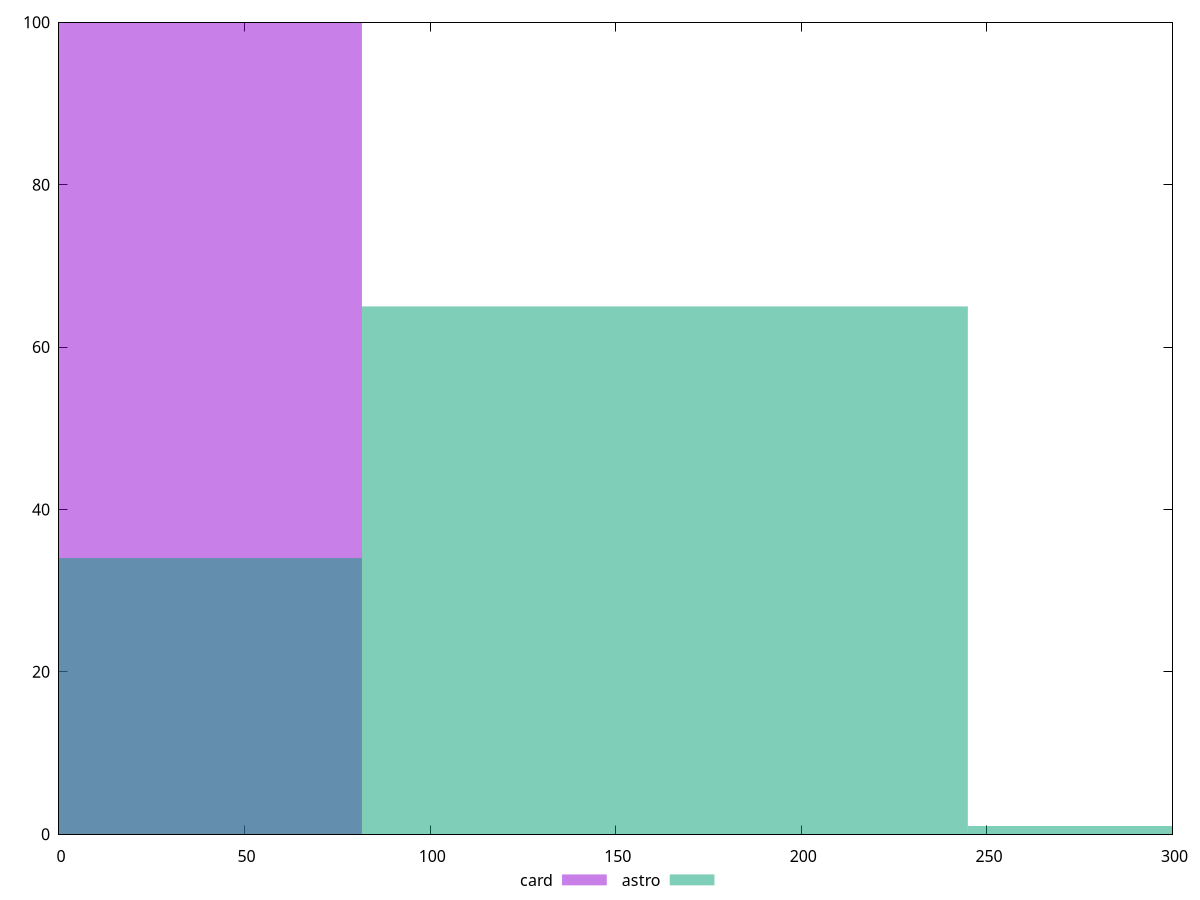 reset

$card <<EOF
0 100
EOF

$astro <<EOF
326.4856630275283 1
0 34
163.24283151376414 65
EOF

set key outside below
set boxwidth 163.24283151376414
set xrange [0:300]
set yrange [0:100]
set trange [0:100]
set style fill transparent solid 0.5 noborder
set terminal svg size 640, 500 enhanced background rgb 'white'
set output "reports/report_00032_2021-02-25T10-28-15.087Z/unminified-javascript/comparison/histogram/2_vs_3.svg"

plot $card title "card" with boxes, \
     $astro title "astro" with boxes

reset
